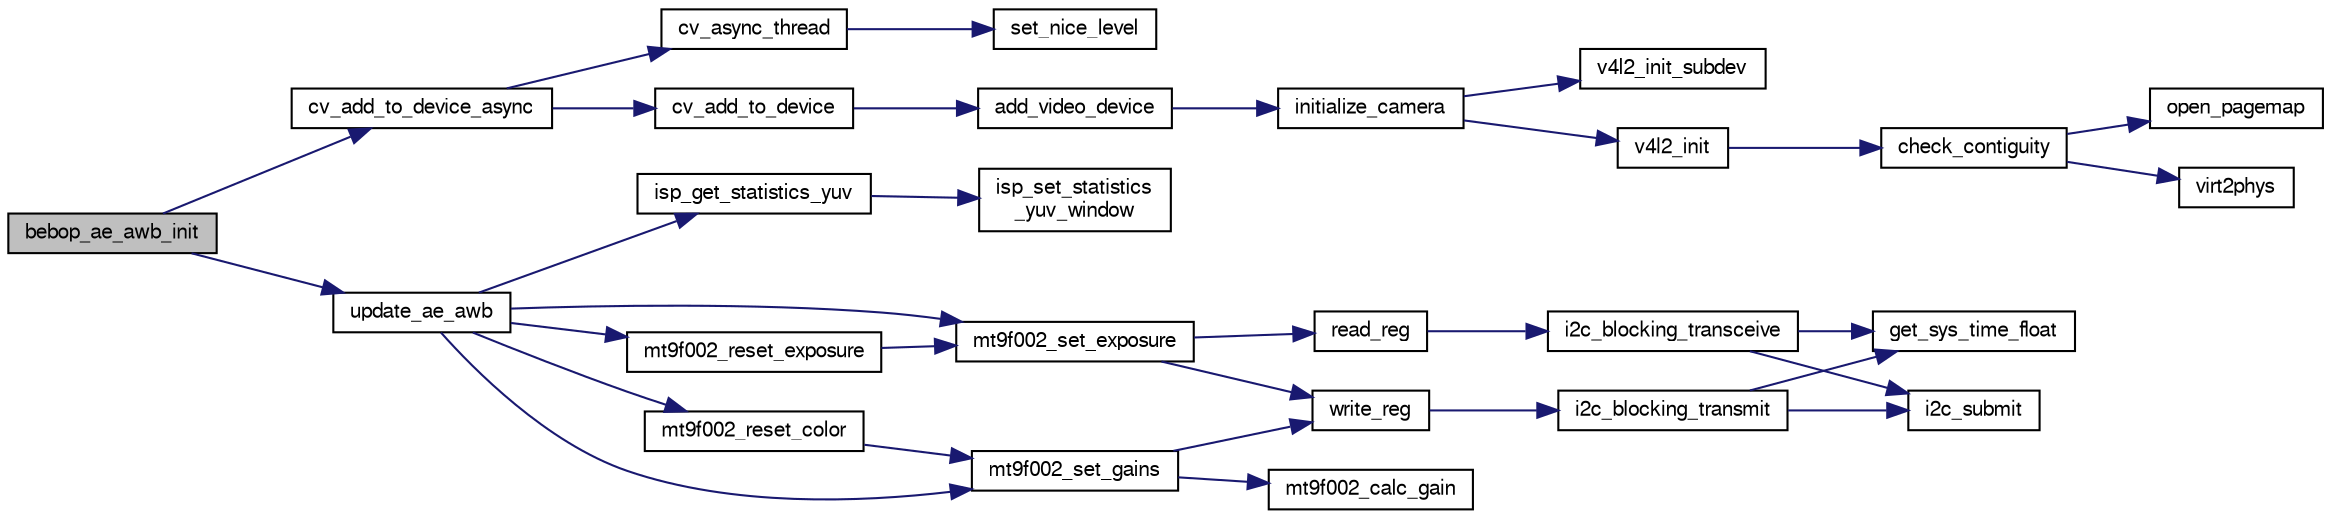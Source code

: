 digraph "bebop_ae_awb_init"
{
  edge [fontname="FreeSans",fontsize="10",labelfontname="FreeSans",labelfontsize="10"];
  node [fontname="FreeSans",fontsize="10",shape=record];
  rankdir="LR";
  Node1 [label="bebop_ae_awb_init",height=0.2,width=0.4,color="black", fillcolor="grey75", style="filled", fontcolor="black"];
  Node1 -> Node2 [color="midnightblue",fontsize="10",style="solid",fontname="FreeSans"];
  Node2 [label="cv_add_to_device_async",height=0.2,width=0.4,color="black", fillcolor="white", style="filled",URL="$cv_8c.html#af89655c9c578e838cb71808c422d0b15"];
  Node2 -> Node3 [color="midnightblue",fontsize="10",style="solid",fontname="FreeSans"];
  Node3 [label="cv_add_to_device",height=0.2,width=0.4,color="black", fillcolor="white", style="filled",URL="$cv_8c.html#a27c5a4c16f124cdc564d637fcc733b97"];
  Node3 -> Node4 [color="midnightblue",fontsize="10",style="solid",fontname="FreeSans"];
  Node4 [label="add_video_device",height=0.2,width=0.4,color="black", fillcolor="white", style="filled",URL="$cv_8h.html#a9e0afd727457cecc0e207aa03c4d48a5",tooltip="Keep track of video devices added by modules. "];
  Node4 -> Node5 [color="midnightblue",fontsize="10",style="solid",fontname="FreeSans"];
  Node5 [label="initialize_camera",height=0.2,width=0.4,color="black", fillcolor="white", style="filled",URL="$video__thread_8c.html#acc71ed66abdc3fa0cecd95cc408c670e"];
  Node5 -> Node6 [color="midnightblue",fontsize="10",style="solid",fontname="FreeSans"];
  Node6 [label="v4l2_init_subdev",height=0.2,width=0.4,color="black", fillcolor="white", style="filled",URL="$v4l2_8c.html#a3798643b3e99cd32ef724fc928d92e51",tooltip="Initialize a V4L2 subdevice. "];
  Node5 -> Node7 [color="midnightblue",fontsize="10",style="solid",fontname="FreeSans"];
  Node7 [label="v4l2_init",height=0.2,width=0.4,color="black", fillcolor="white", style="filled",URL="$v4l2_8c.html#a1f683e79a4639d4e189f059f6c4ae268",tooltip="Initialize a V4L2(Video for Linux 2) device. "];
  Node7 -> Node8 [color="midnightblue",fontsize="10",style="solid",fontname="FreeSans"];
  Node8 [label="check_contiguity",height=0.2,width=0.4,color="black", fillcolor="white", style="filled",URL="$virt2phys_8c.html#ac0b66a5b5e335c413a78b5e9f677ba83"];
  Node8 -> Node9 [color="midnightblue",fontsize="10",style="solid",fontname="FreeSans"];
  Node9 [label="open_pagemap",height=0.2,width=0.4,color="black", fillcolor="white", style="filled",URL="$virt2phys_8c.html#ac4c8df40f3a8bc1086f2637b1c78b101"];
  Node8 -> Node10 [color="midnightblue",fontsize="10",style="solid",fontname="FreeSans"];
  Node10 [label="virt2phys",height=0.2,width=0.4,color="black", fillcolor="white", style="filled",URL="$virt2phys_8c.html#a4c9379905f0c688e828e6e1a23d18153"];
  Node2 -> Node11 [color="midnightblue",fontsize="10",style="solid",fontname="FreeSans"];
  Node11 [label="cv_async_thread",height=0.2,width=0.4,color="black", fillcolor="white", style="filled",URL="$cv_8c.html#a13a0fca79c7d85448a2fa4bbab340b52"];
  Node11 -> Node12 [color="midnightblue",fontsize="10",style="solid",fontname="FreeSans"];
  Node12 [label="set_nice_level",height=0.2,width=0.4,color="black", fillcolor="white", style="filled",URL="$rt__priority_8h.html#ad24a15cd8740f6a59aa1a3fd3f8c74bb"];
  Node1 -> Node13 [color="midnightblue",fontsize="10",style="solid",fontname="FreeSans"];
  Node13 [label="update_ae_awb",height=0.2,width=0.4,color="black", fillcolor="white", style="filled",URL="$bebop__ae__awb_8c.html#a8c0fd60f86284b6fea7ce86d81efcc04"];
  Node13 -> Node14 [color="midnightblue",fontsize="10",style="solid",fontname="FreeSans"];
  Node14 [label="isp_get_statistics_yuv",height=0.2,width=0.4,color="black", fillcolor="white", style="filled",URL="$libisp_8c.html#a5421e059846fd80e5f6bf1bd3ae1bb45"];
  Node14 -> Node15 [color="midnightblue",fontsize="10",style="solid",fontname="FreeSans"];
  Node15 [label="isp_set_statistics\l_yuv_window",height=0.2,width=0.4,color="black", fillcolor="white", style="filled",URL="$libisp_8c.html#a6a238c4b9844e41ce7a5f26f7725d5ee"];
  Node13 -> Node16 [color="midnightblue",fontsize="10",style="solid",fontname="FreeSans"];
  Node16 [label="mt9f002_reset_color",height=0.2,width=0.4,color="black", fillcolor="white", style="filled",URL="$mt9f002_8c.html#ad35111d4dbfb1bb69e2dcce789ba5e0b"];
  Node16 -> Node17 [color="midnightblue",fontsize="10",style="solid",fontname="FreeSans"];
  Node17 [label="mt9f002_set_gains",height=0.2,width=0.4,color="black", fillcolor="white", style="filled",URL="$mt9f002_8c.html#a2b19e806c9c4331da2e4730dd6592e38",tooltip="Sets the GreenR, Blue, Red and GreenB gains. "];
  Node17 -> Node18 [color="midnightblue",fontsize="10",style="solid",fontname="FreeSans"];
  Node18 [label="mt9f002_calc_gain",height=0.2,width=0.4,color="black", fillcolor="white", style="filled",URL="$mt9f002_8c.html#a1564bc84cae7f55e338ef29831456ac7",tooltip="Calculate the gain based on value of 1.0 -> 63.50. "];
  Node17 -> Node19 [color="midnightblue",fontsize="10",style="solid",fontname="FreeSans"];
  Node19 [label="write_reg",height=0.2,width=0.4,color="black", fillcolor="white", style="filled",URL="$mt9f002_8c.html#ab00cad0726a874bbfacc6481624e7463",tooltip="Write multiple bytes to a single register. "];
  Node19 -> Node20 [color="midnightblue",fontsize="10",style="solid",fontname="FreeSans"];
  Node20 [label="i2c_blocking_transmit",height=0.2,width=0.4,color="black", fillcolor="white", style="filled",URL="$group__i2c.html#gad729c07f3a162f0463cbe381f4b538d3",tooltip="Submit a write only transaction and wait for it to complete. "];
  Node20 -> Node21 [color="midnightblue",fontsize="10",style="solid",fontname="FreeSans"];
  Node21 [label="i2c_submit",height=0.2,width=0.4,color="black", fillcolor="white", style="filled",URL="$group__i2c.html#ga4eed48e542a9c71b93372f5a38d7e367",tooltip="Submit a I2C transaction. "];
  Node20 -> Node22 [color="midnightblue",fontsize="10",style="solid",fontname="FreeSans"];
  Node22 [label="get_sys_time_float",height=0.2,width=0.4,color="black", fillcolor="white", style="filled",URL="$sys__time_8h.html#af486c2fb33d8d33645256a9970eb056e",tooltip="Get the time in seconds since startup. "];
  Node13 -> Node23 [color="midnightblue",fontsize="10",style="solid",fontname="FreeSans"];
  Node23 [label="mt9f002_reset_exposure",height=0.2,width=0.4,color="black", fillcolor="white", style="filled",URL="$mt9f002_8c.html#a107e8b9a036f53944cf021efd09ca617"];
  Node23 -> Node24 [color="midnightblue",fontsize="10",style="solid",fontname="FreeSans"];
  Node24 [label="mt9f002_set_exposure",height=0.2,width=0.4,color="black", fillcolor="white", style="filled",URL="$mt9f002_8c.html#abcc9f0f2484aa96a4c1cef0c563fd62e",tooltip="Set the exposure configuration Depends on the blanking (and therefore the FPS) "];
  Node24 -> Node25 [color="midnightblue",fontsize="10",style="solid",fontname="FreeSans"];
  Node25 [label="read_reg",height=0.2,width=0.4,color="black", fillcolor="white", style="filled",URL="$mt9f002_8c.html#a776f344a93cb1df009bcf51511f151ae",tooltip="Read multiple bytes from a register. "];
  Node25 -> Node26 [color="midnightblue",fontsize="10",style="solid",fontname="FreeSans"];
  Node26 [label="i2c_blocking_transceive",height=0.2,width=0.4,color="black", fillcolor="white", style="filled",URL="$group__i2c.html#ga0666a38e1bb2dc7a6b796a404e27fef4",tooltip="Submit a write/read transaction and wait for it to complete. "];
  Node26 -> Node21 [color="midnightblue",fontsize="10",style="solid",fontname="FreeSans"];
  Node26 -> Node22 [color="midnightblue",fontsize="10",style="solid",fontname="FreeSans"];
  Node24 -> Node19 [color="midnightblue",fontsize="10",style="solid",fontname="FreeSans"];
  Node13 -> Node24 [color="midnightblue",fontsize="10",style="solid",fontname="FreeSans"];
  Node13 -> Node17 [color="midnightblue",fontsize="10",style="solid",fontname="FreeSans"];
}
